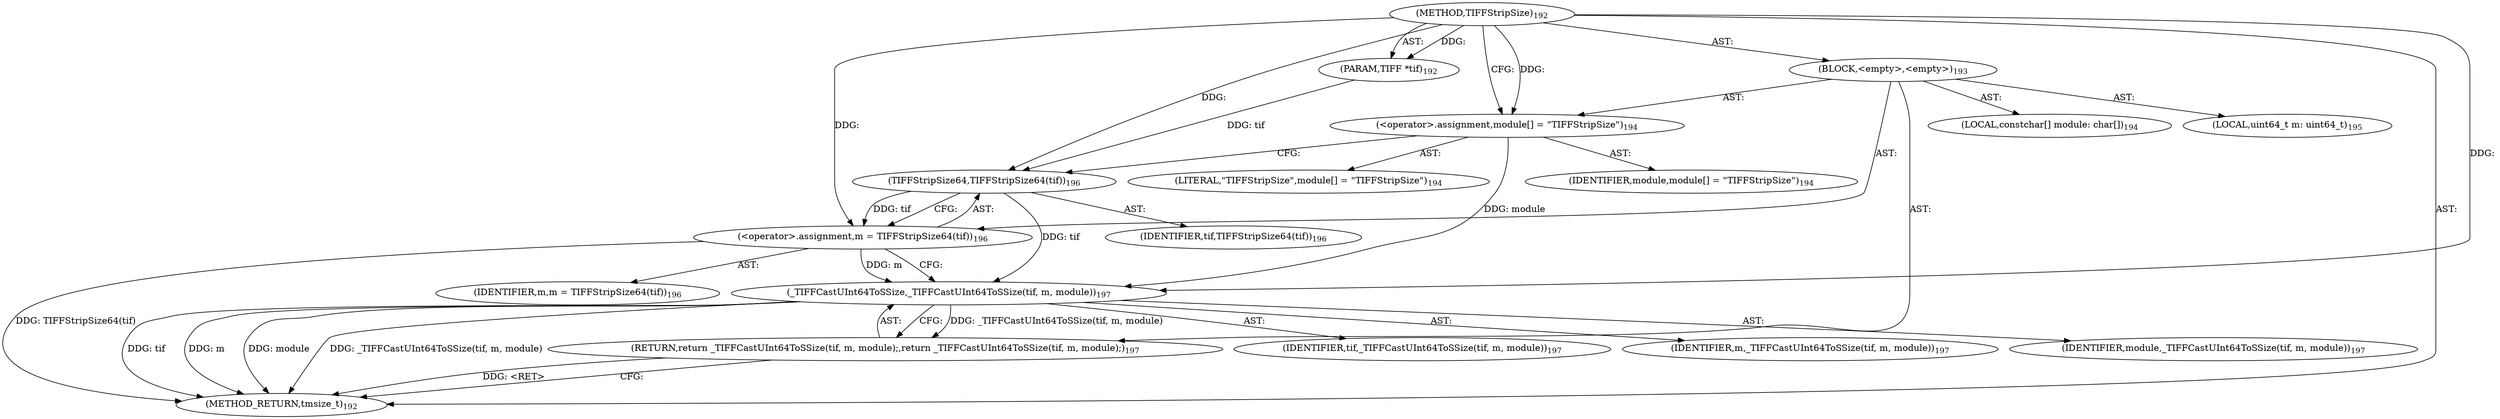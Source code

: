digraph "TIFFStripSize" {  
"11351" [label = <(METHOD,TIFFStripSize)<SUB>192</SUB>> ]
"11352" [label = <(PARAM,TIFF *tif)<SUB>192</SUB>> ]
"11353" [label = <(BLOCK,&lt;empty&gt;,&lt;empty&gt;)<SUB>193</SUB>> ]
"11354" [label = <(LOCAL,constchar[] module: char[])<SUB>194</SUB>> ]
"11355" [label = <(&lt;operator&gt;.assignment,module[] = &quot;TIFFStripSize&quot;)<SUB>194</SUB>> ]
"11356" [label = <(IDENTIFIER,module,module[] = &quot;TIFFStripSize&quot;)<SUB>194</SUB>> ]
"11357" [label = <(LITERAL,&quot;TIFFStripSize&quot;,module[] = &quot;TIFFStripSize&quot;)<SUB>194</SUB>> ]
"11358" [label = <(LOCAL,uint64_t m: uint64_t)<SUB>195</SUB>> ]
"11359" [label = <(&lt;operator&gt;.assignment,m = TIFFStripSize64(tif))<SUB>196</SUB>> ]
"11360" [label = <(IDENTIFIER,m,m = TIFFStripSize64(tif))<SUB>196</SUB>> ]
"11361" [label = <(TIFFStripSize64,TIFFStripSize64(tif))<SUB>196</SUB>> ]
"11362" [label = <(IDENTIFIER,tif,TIFFStripSize64(tif))<SUB>196</SUB>> ]
"11363" [label = <(RETURN,return _TIFFCastUInt64ToSSize(tif, m, module);,return _TIFFCastUInt64ToSSize(tif, m, module);)<SUB>197</SUB>> ]
"11364" [label = <(_TIFFCastUInt64ToSSize,_TIFFCastUInt64ToSSize(tif, m, module))<SUB>197</SUB>> ]
"11365" [label = <(IDENTIFIER,tif,_TIFFCastUInt64ToSSize(tif, m, module))<SUB>197</SUB>> ]
"11366" [label = <(IDENTIFIER,m,_TIFFCastUInt64ToSSize(tif, m, module))<SUB>197</SUB>> ]
"11367" [label = <(IDENTIFIER,module,_TIFFCastUInt64ToSSize(tif, m, module))<SUB>197</SUB>> ]
"11368" [label = <(METHOD_RETURN,tmsize_t)<SUB>192</SUB>> ]
  "11351" -> "11352"  [ label = "AST: "] 
  "11351" -> "11353"  [ label = "AST: "] 
  "11351" -> "11368"  [ label = "AST: "] 
  "11353" -> "11354"  [ label = "AST: "] 
  "11353" -> "11355"  [ label = "AST: "] 
  "11353" -> "11358"  [ label = "AST: "] 
  "11353" -> "11359"  [ label = "AST: "] 
  "11353" -> "11363"  [ label = "AST: "] 
  "11355" -> "11356"  [ label = "AST: "] 
  "11355" -> "11357"  [ label = "AST: "] 
  "11359" -> "11360"  [ label = "AST: "] 
  "11359" -> "11361"  [ label = "AST: "] 
  "11361" -> "11362"  [ label = "AST: "] 
  "11363" -> "11364"  [ label = "AST: "] 
  "11364" -> "11365"  [ label = "AST: "] 
  "11364" -> "11366"  [ label = "AST: "] 
  "11364" -> "11367"  [ label = "AST: "] 
  "11355" -> "11361"  [ label = "CFG: "] 
  "11359" -> "11364"  [ label = "CFG: "] 
  "11363" -> "11368"  [ label = "CFG: "] 
  "11361" -> "11359"  [ label = "CFG: "] 
  "11364" -> "11363"  [ label = "CFG: "] 
  "11351" -> "11355"  [ label = "CFG: "] 
  "11363" -> "11368"  [ label = "DDG: &lt;RET&gt;"] 
  "11359" -> "11368"  [ label = "DDG: TIFFStripSize64(tif)"] 
  "11364" -> "11368"  [ label = "DDG: tif"] 
  "11364" -> "11368"  [ label = "DDG: m"] 
  "11364" -> "11368"  [ label = "DDG: module"] 
  "11364" -> "11368"  [ label = "DDG: _TIFFCastUInt64ToSSize(tif, m, module)"] 
  "11351" -> "11352"  [ label = "DDG: "] 
  "11351" -> "11355"  [ label = "DDG: "] 
  "11361" -> "11359"  [ label = "DDG: tif"] 
  "11364" -> "11363"  [ label = "DDG: _TIFFCastUInt64ToSSize(tif, m, module)"] 
  "11351" -> "11359"  [ label = "DDG: "] 
  "11352" -> "11361"  [ label = "DDG: tif"] 
  "11351" -> "11361"  [ label = "DDG: "] 
  "11361" -> "11364"  [ label = "DDG: tif"] 
  "11351" -> "11364"  [ label = "DDG: "] 
  "11359" -> "11364"  [ label = "DDG: m"] 
  "11355" -> "11364"  [ label = "DDG: module"] 
}
